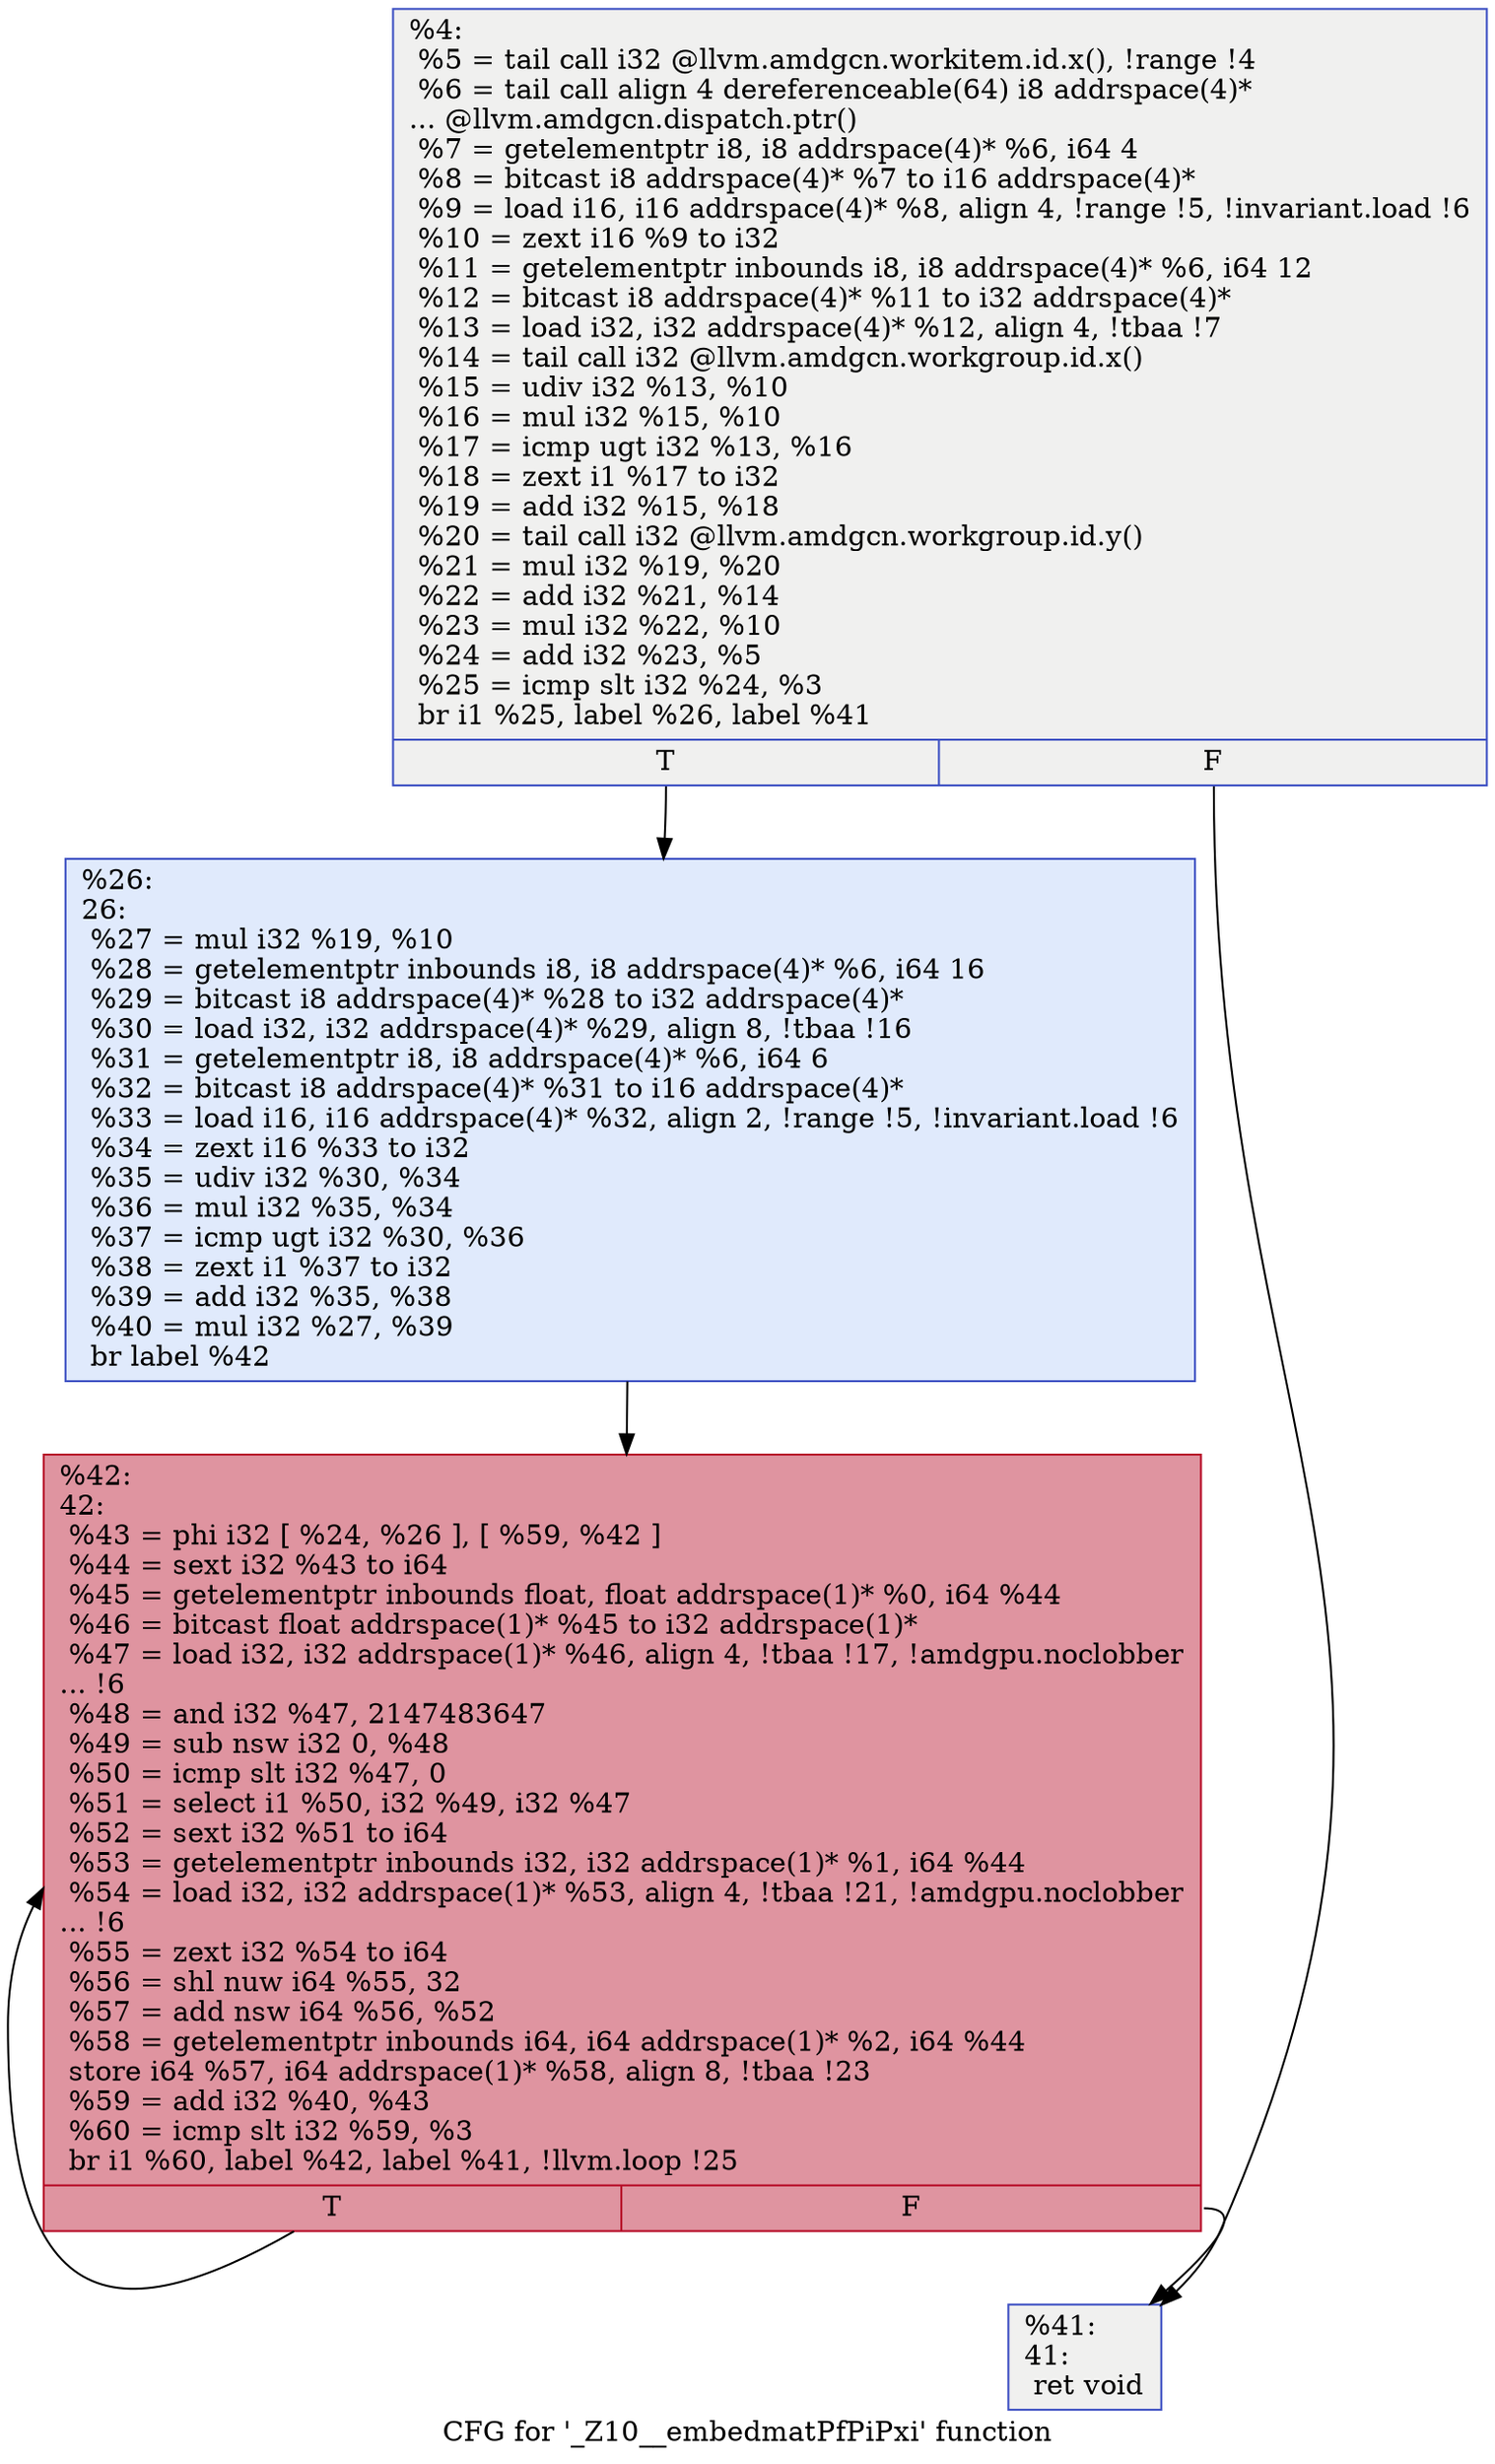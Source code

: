 digraph "CFG for '_Z10__embedmatPfPiPxi' function" {
	label="CFG for '_Z10__embedmatPfPiPxi' function";

	Node0x619f9e0 [shape=record,color="#3d50c3ff", style=filled, fillcolor="#dedcdb70",label="{%4:\l  %5 = tail call i32 @llvm.amdgcn.workitem.id.x(), !range !4\l  %6 = tail call align 4 dereferenceable(64) i8 addrspace(4)*\l... @llvm.amdgcn.dispatch.ptr()\l  %7 = getelementptr i8, i8 addrspace(4)* %6, i64 4\l  %8 = bitcast i8 addrspace(4)* %7 to i16 addrspace(4)*\l  %9 = load i16, i16 addrspace(4)* %8, align 4, !range !5, !invariant.load !6\l  %10 = zext i16 %9 to i32\l  %11 = getelementptr inbounds i8, i8 addrspace(4)* %6, i64 12\l  %12 = bitcast i8 addrspace(4)* %11 to i32 addrspace(4)*\l  %13 = load i32, i32 addrspace(4)* %12, align 4, !tbaa !7\l  %14 = tail call i32 @llvm.amdgcn.workgroup.id.x()\l  %15 = udiv i32 %13, %10\l  %16 = mul i32 %15, %10\l  %17 = icmp ugt i32 %13, %16\l  %18 = zext i1 %17 to i32\l  %19 = add i32 %15, %18\l  %20 = tail call i32 @llvm.amdgcn.workgroup.id.y()\l  %21 = mul i32 %19, %20\l  %22 = add i32 %21, %14\l  %23 = mul i32 %22, %10\l  %24 = add i32 %23, %5\l  %25 = icmp slt i32 %24, %3\l  br i1 %25, label %26, label %41\l|{<s0>T|<s1>F}}"];
	Node0x619f9e0:s0 -> Node0x61a21d0;
	Node0x619f9e0:s1 -> Node0x61a2260;
	Node0x61a21d0 [shape=record,color="#3d50c3ff", style=filled, fillcolor="#b9d0f970",label="{%26:\l26:                                               \l  %27 = mul i32 %19, %10\l  %28 = getelementptr inbounds i8, i8 addrspace(4)* %6, i64 16\l  %29 = bitcast i8 addrspace(4)* %28 to i32 addrspace(4)*\l  %30 = load i32, i32 addrspace(4)* %29, align 8, !tbaa !16\l  %31 = getelementptr i8, i8 addrspace(4)* %6, i64 6\l  %32 = bitcast i8 addrspace(4)* %31 to i16 addrspace(4)*\l  %33 = load i16, i16 addrspace(4)* %32, align 2, !range !5, !invariant.load !6\l  %34 = zext i16 %33 to i32\l  %35 = udiv i32 %30, %34\l  %36 = mul i32 %35, %34\l  %37 = icmp ugt i32 %30, %36\l  %38 = zext i1 %37 to i32\l  %39 = add i32 %35, %38\l  %40 = mul i32 %27, %39\l  br label %42\l}"];
	Node0x61a21d0 -> Node0x61a3a70;
	Node0x61a2260 [shape=record,color="#3d50c3ff", style=filled, fillcolor="#dedcdb70",label="{%41:\l41:                                               \l  ret void\l}"];
	Node0x61a3a70 [shape=record,color="#b70d28ff", style=filled, fillcolor="#b70d2870",label="{%42:\l42:                                               \l  %43 = phi i32 [ %24, %26 ], [ %59, %42 ]\l  %44 = sext i32 %43 to i64\l  %45 = getelementptr inbounds float, float addrspace(1)* %0, i64 %44\l  %46 = bitcast float addrspace(1)* %45 to i32 addrspace(1)*\l  %47 = load i32, i32 addrspace(1)* %46, align 4, !tbaa !17, !amdgpu.noclobber\l... !6\l  %48 = and i32 %47, 2147483647\l  %49 = sub nsw i32 0, %48\l  %50 = icmp slt i32 %47, 0\l  %51 = select i1 %50, i32 %49, i32 %47\l  %52 = sext i32 %51 to i64\l  %53 = getelementptr inbounds i32, i32 addrspace(1)* %1, i64 %44\l  %54 = load i32, i32 addrspace(1)* %53, align 4, !tbaa !21, !amdgpu.noclobber\l... !6\l  %55 = zext i32 %54 to i64\l  %56 = shl nuw i64 %55, 32\l  %57 = add nsw i64 %56, %52\l  %58 = getelementptr inbounds i64, i64 addrspace(1)* %2, i64 %44\l  store i64 %57, i64 addrspace(1)* %58, align 8, !tbaa !23\l  %59 = add i32 %40, %43\l  %60 = icmp slt i32 %59, %3\l  br i1 %60, label %42, label %41, !llvm.loop !25\l|{<s0>T|<s1>F}}"];
	Node0x61a3a70:s0 -> Node0x61a3a70;
	Node0x61a3a70:s1 -> Node0x61a2260;
}

